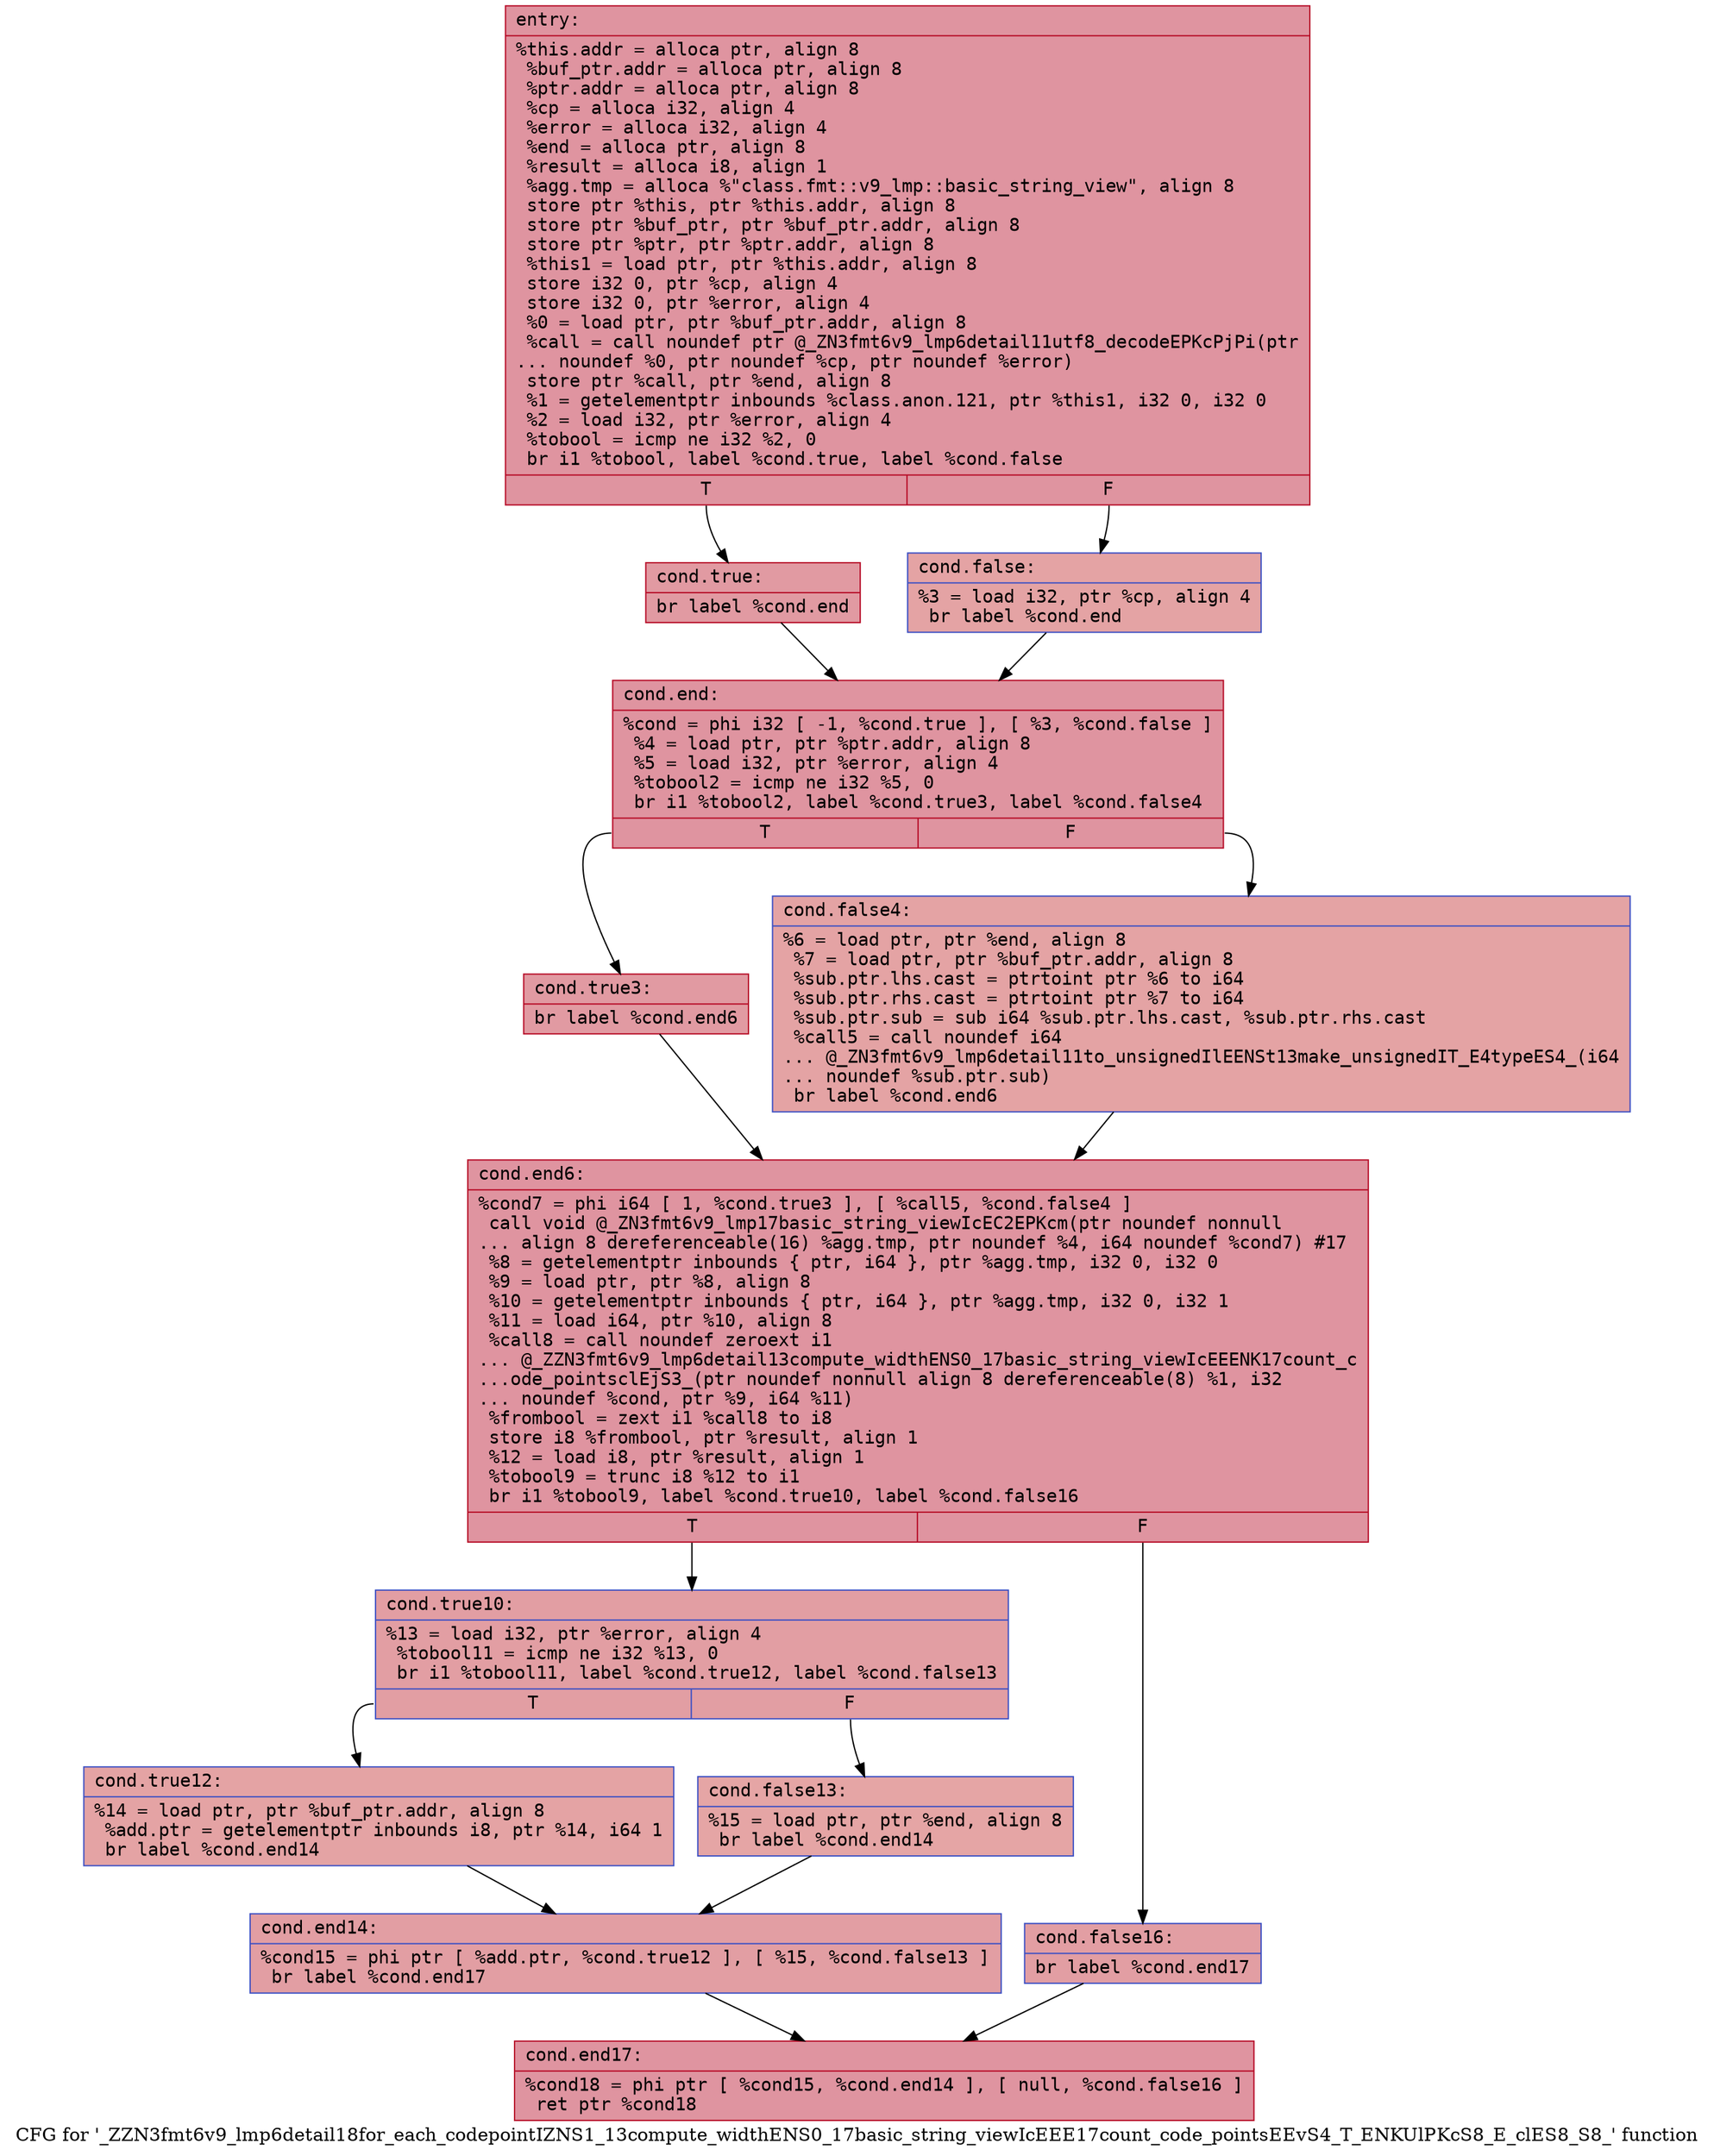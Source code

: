 digraph "CFG for '_ZZN3fmt6v9_lmp6detail18for_each_codepointIZNS1_13compute_widthENS0_17basic_string_viewIcEEE17count_code_pointsEEvS4_T_ENKUlPKcS8_E_clES8_S8_' function" {
	label="CFG for '_ZZN3fmt6v9_lmp6detail18for_each_codepointIZNS1_13compute_widthENS0_17basic_string_viewIcEEE17count_code_pointsEEvS4_T_ENKUlPKcS8_E_clES8_S8_' function";

	Node0x55fec36f4930 [shape=record,color="#b70d28ff", style=filled, fillcolor="#b70d2870" fontname="Courier",label="{entry:\l|  %this.addr = alloca ptr, align 8\l  %buf_ptr.addr = alloca ptr, align 8\l  %ptr.addr = alloca ptr, align 8\l  %cp = alloca i32, align 4\l  %error = alloca i32, align 4\l  %end = alloca ptr, align 8\l  %result = alloca i8, align 1\l  %agg.tmp = alloca %\"class.fmt::v9_lmp::basic_string_view\", align 8\l  store ptr %this, ptr %this.addr, align 8\l  store ptr %buf_ptr, ptr %buf_ptr.addr, align 8\l  store ptr %ptr, ptr %ptr.addr, align 8\l  %this1 = load ptr, ptr %this.addr, align 8\l  store i32 0, ptr %cp, align 4\l  store i32 0, ptr %error, align 4\l  %0 = load ptr, ptr %buf_ptr.addr, align 8\l  %call = call noundef ptr @_ZN3fmt6v9_lmp6detail11utf8_decodeEPKcPjPi(ptr\l... noundef %0, ptr noundef %cp, ptr noundef %error)\l  store ptr %call, ptr %end, align 8\l  %1 = getelementptr inbounds %class.anon.121, ptr %this1, i32 0, i32 0\l  %2 = load i32, ptr %error, align 4\l  %tobool = icmp ne i32 %2, 0\l  br i1 %tobool, label %cond.true, label %cond.false\l|{<s0>T|<s1>F}}"];
	Node0x55fec36f4930:s0 -> Node0x55fec36f55b0[tooltip="entry -> cond.true\nProbability 62.50%" ];
	Node0x55fec36f4930:s1 -> Node0x55fec36f5600[tooltip="entry -> cond.false\nProbability 37.50%" ];
	Node0x55fec36f55b0 [shape=record,color="#b70d28ff", style=filled, fillcolor="#bb1b2c70" fontname="Courier",label="{cond.true:\l|  br label %cond.end\l}"];
	Node0x55fec36f55b0 -> Node0x55fec36f5730[tooltip="cond.true -> cond.end\nProbability 100.00%" ];
	Node0x55fec36f5600 [shape=record,color="#3d50c3ff", style=filled, fillcolor="#c32e3170" fontname="Courier",label="{cond.false:\l|  %3 = load i32, ptr %cp, align 4\l  br label %cond.end\l}"];
	Node0x55fec36f5600 -> Node0x55fec36f5730[tooltip="cond.false -> cond.end\nProbability 100.00%" ];
	Node0x55fec36f5730 [shape=record,color="#b70d28ff", style=filled, fillcolor="#b70d2870" fontname="Courier",label="{cond.end:\l|  %cond = phi i32 [ -1, %cond.true ], [ %3, %cond.false ]\l  %4 = load ptr, ptr %ptr.addr, align 8\l  %5 = load i32, ptr %error, align 4\l  %tobool2 = icmp ne i32 %5, 0\l  br i1 %tobool2, label %cond.true3, label %cond.false4\l|{<s0>T|<s1>F}}"];
	Node0x55fec36f5730:s0 -> Node0x55fec36f5ae0[tooltip="cond.end -> cond.true3\nProbability 62.50%" ];
	Node0x55fec36f5730:s1 -> Node0x55fec36f5b60[tooltip="cond.end -> cond.false4\nProbability 37.50%" ];
	Node0x55fec36f5ae0 [shape=record,color="#b70d28ff", style=filled, fillcolor="#bb1b2c70" fontname="Courier",label="{cond.true3:\l|  br label %cond.end6\l}"];
	Node0x55fec36f5ae0 -> Node0x55fec36f5c90[tooltip="cond.true3 -> cond.end6\nProbability 100.00%" ];
	Node0x55fec36f5b60 [shape=record,color="#3d50c3ff", style=filled, fillcolor="#c32e3170" fontname="Courier",label="{cond.false4:\l|  %6 = load ptr, ptr %end, align 8\l  %7 = load ptr, ptr %buf_ptr.addr, align 8\l  %sub.ptr.lhs.cast = ptrtoint ptr %6 to i64\l  %sub.ptr.rhs.cast = ptrtoint ptr %7 to i64\l  %sub.ptr.sub = sub i64 %sub.ptr.lhs.cast, %sub.ptr.rhs.cast\l  %call5 = call noundef i64\l... @_ZN3fmt6v9_lmp6detail11to_unsignedIlEENSt13make_unsignedIT_E4typeES4_(i64\l... noundef %sub.ptr.sub)\l  br label %cond.end6\l}"];
	Node0x55fec36f5b60 -> Node0x55fec36f5c90[tooltip="cond.false4 -> cond.end6\nProbability 100.00%" ];
	Node0x55fec36f5c90 [shape=record,color="#b70d28ff", style=filled, fillcolor="#b70d2870" fontname="Courier",label="{cond.end6:\l|  %cond7 = phi i64 [ 1, %cond.true3 ], [ %call5, %cond.false4 ]\l  call void @_ZN3fmt6v9_lmp17basic_string_viewIcEC2EPKcm(ptr noundef nonnull\l... align 8 dereferenceable(16) %agg.tmp, ptr noundef %4, i64 noundef %cond7) #17\l  %8 = getelementptr inbounds \{ ptr, i64 \}, ptr %agg.tmp, i32 0, i32 0\l  %9 = load ptr, ptr %8, align 8\l  %10 = getelementptr inbounds \{ ptr, i64 \}, ptr %agg.tmp, i32 0, i32 1\l  %11 = load i64, ptr %10, align 8\l  %call8 = call noundef zeroext i1\l... @_ZZN3fmt6v9_lmp6detail13compute_widthENS0_17basic_string_viewIcEEENK17count_c\l...ode_pointsclEjS3_(ptr noundef nonnull align 8 dereferenceable(8) %1, i32\l... noundef %cond, ptr %9, i64 %11)\l  %frombool = zext i1 %call8 to i8\l  store i8 %frombool, ptr %result, align 1\l  %12 = load i8, ptr %result, align 1\l  %tobool9 = trunc i8 %12 to i1\l  br i1 %tobool9, label %cond.true10, label %cond.false16\l|{<s0>T|<s1>F}}"];
	Node0x55fec36f5c90:s0 -> Node0x55fec36f6c50[tooltip="cond.end6 -> cond.true10\nProbability 50.00%" ];
	Node0x55fec36f5c90:s1 -> Node0x55fec36f6ca0[tooltip="cond.end6 -> cond.false16\nProbability 50.00%" ];
	Node0x55fec36f6c50 [shape=record,color="#3d50c3ff", style=filled, fillcolor="#be242e70" fontname="Courier",label="{cond.true10:\l|  %13 = load i32, ptr %error, align 4\l  %tobool11 = icmp ne i32 %13, 0\l  br i1 %tobool11, label %cond.true12, label %cond.false13\l|{<s0>T|<s1>F}}"];
	Node0x55fec36f6c50:s0 -> Node0x55fec36f6f10[tooltip="cond.true10 -> cond.true12\nProbability 62.50%" ];
	Node0x55fec36f6c50:s1 -> Node0x55fec36f6f90[tooltip="cond.true10 -> cond.false13\nProbability 37.50%" ];
	Node0x55fec36f6f10 [shape=record,color="#3d50c3ff", style=filled, fillcolor="#c32e3170" fontname="Courier",label="{cond.true12:\l|  %14 = load ptr, ptr %buf_ptr.addr, align 8\l  %add.ptr = getelementptr inbounds i8, ptr %14, i64 1\l  br label %cond.end14\l}"];
	Node0x55fec36f6f10 -> Node0x55fec36f7260[tooltip="cond.true12 -> cond.end14\nProbability 100.00%" ];
	Node0x55fec36f6f90 [shape=record,color="#3d50c3ff", style=filled, fillcolor="#c5333470" fontname="Courier",label="{cond.false13:\l|  %15 = load ptr, ptr %end, align 8\l  br label %cond.end14\l}"];
	Node0x55fec36f6f90 -> Node0x55fec36f7260[tooltip="cond.false13 -> cond.end14\nProbability 100.00%" ];
	Node0x55fec36f7260 [shape=record,color="#3d50c3ff", style=filled, fillcolor="#be242e70" fontname="Courier",label="{cond.end14:\l|  %cond15 = phi ptr [ %add.ptr, %cond.true12 ], [ %15, %cond.false13 ]\l  br label %cond.end17\l}"];
	Node0x55fec36f7260 -> Node0x55fec36f7460[tooltip="cond.end14 -> cond.end17\nProbability 100.00%" ];
	Node0x55fec36f6ca0 [shape=record,color="#3d50c3ff", style=filled, fillcolor="#be242e70" fontname="Courier",label="{cond.false16:\l|  br label %cond.end17\l}"];
	Node0x55fec36f6ca0 -> Node0x55fec36f7460[tooltip="cond.false16 -> cond.end17\nProbability 100.00%" ];
	Node0x55fec36f7460 [shape=record,color="#b70d28ff", style=filled, fillcolor="#b70d2870" fontname="Courier",label="{cond.end17:\l|  %cond18 = phi ptr [ %cond15, %cond.end14 ], [ null, %cond.false16 ]\l  ret ptr %cond18\l}"];
}
